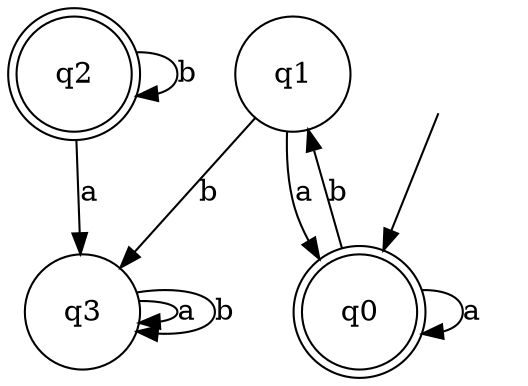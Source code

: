 digraph Automaton {

q2 [shape = doublecircle, label=<<TABLE BORDER="0" CELLBORDER="0" CELLSPACING="0"><TR><TD>q2</TD></TR></TABLE>>];

_nil [style = invis, label=<<TABLE BORDER="0" CELLBORDER="" CELLSPACING="0"><TR><TD>_nil</TD></TR></TABLE>>];

q1 [shape = circle, label=<<TABLE BORDER="0" CELLBORDER="0" CELLSPACING="0"><TR><TD>q1</TD></TR></TABLE>>];

q3 [shape = circle, label=<<TABLE BORDER="0" CELLBORDER="0" CELLSPACING="0"><TR><TD>q3</TD></TR></TABLE>>];

q0 [shape = doublecircle, label=<<TABLE BORDER="0" CELLBORDER="0" CELLSPACING="0"><TR><TD>q0</TD></TR></TABLE>>];

q0->q0 [label="a"];

q3->q3 [label="a"];

q3->q3 [label="b"];

_nil -> q0 [];

q1->q3 [label="b"];

q2->q2 [label="b"];

q1->q0 [label="a"];

q0->q1 [label="b"];

q2->q3 [label="a"];

}
